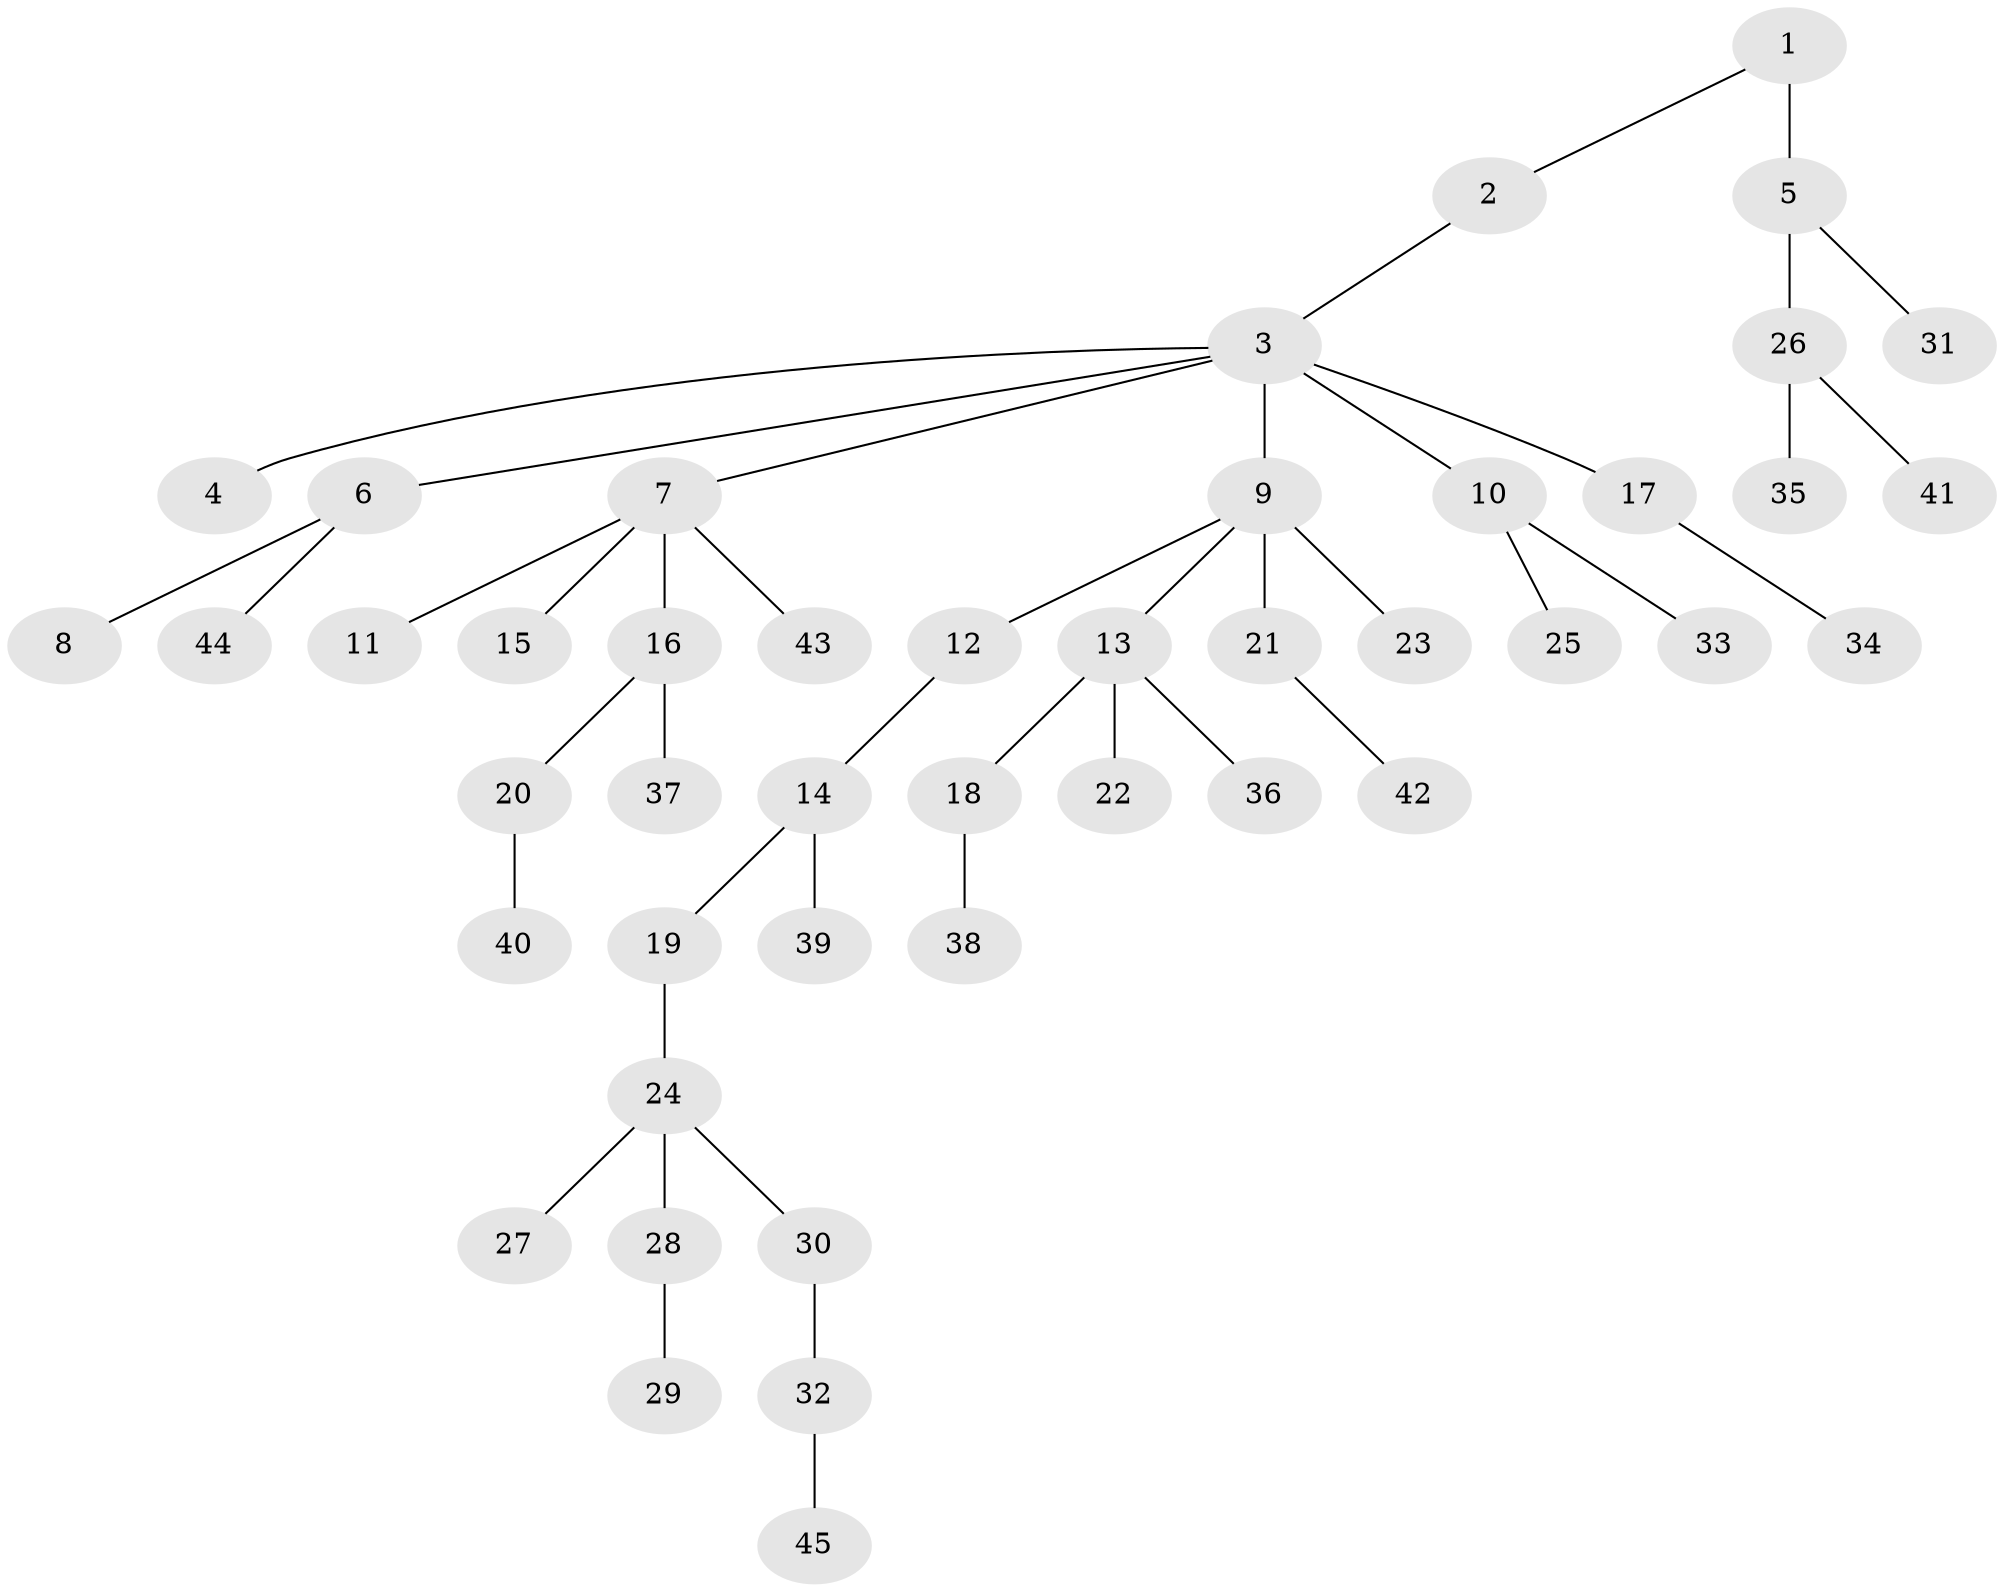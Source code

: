 // original degree distribution, {4: 0.06896551724137931, 3: 0.08045977011494253, 8: 0.011494252873563218, 2: 0.27586206896551724, 1: 0.5057471264367817, 6: 0.022988505747126436, 5: 0.034482758620689655}
// Generated by graph-tools (version 1.1) at 2025/36/03/09/25 02:36:36]
// undirected, 45 vertices, 44 edges
graph export_dot {
graph [start="1"]
  node [color=gray90,style=filled];
  1;
  2;
  3;
  4;
  5;
  6;
  7;
  8;
  9;
  10;
  11;
  12;
  13;
  14;
  15;
  16;
  17;
  18;
  19;
  20;
  21;
  22;
  23;
  24;
  25;
  26;
  27;
  28;
  29;
  30;
  31;
  32;
  33;
  34;
  35;
  36;
  37;
  38;
  39;
  40;
  41;
  42;
  43;
  44;
  45;
  1 -- 2 [weight=1.0];
  1 -- 5 [weight=2.0];
  2 -- 3 [weight=1.0];
  3 -- 4 [weight=1.0];
  3 -- 6 [weight=1.0];
  3 -- 7 [weight=1.0];
  3 -- 9 [weight=1.0];
  3 -- 10 [weight=1.0];
  3 -- 17 [weight=1.0];
  5 -- 26 [weight=1.0];
  5 -- 31 [weight=1.0];
  6 -- 8 [weight=1.0];
  6 -- 44 [weight=1.0];
  7 -- 11 [weight=1.0];
  7 -- 15 [weight=1.0];
  7 -- 16 [weight=1.0];
  7 -- 43 [weight=1.0];
  9 -- 12 [weight=1.0];
  9 -- 13 [weight=1.0];
  9 -- 21 [weight=1.0];
  9 -- 23 [weight=2.0];
  10 -- 25 [weight=1.0];
  10 -- 33 [weight=1.0];
  12 -- 14 [weight=1.0];
  13 -- 18 [weight=1.0];
  13 -- 22 [weight=1.0];
  13 -- 36 [weight=3.0];
  14 -- 19 [weight=1.0];
  14 -- 39 [weight=1.0];
  16 -- 20 [weight=2.0];
  16 -- 37 [weight=1.0];
  17 -- 34 [weight=1.0];
  18 -- 38 [weight=1.0];
  19 -- 24 [weight=2.0];
  20 -- 40 [weight=1.0];
  21 -- 42 [weight=2.0];
  24 -- 27 [weight=1.0];
  24 -- 28 [weight=1.0];
  24 -- 30 [weight=1.0];
  26 -- 35 [weight=1.0];
  26 -- 41 [weight=1.0];
  28 -- 29 [weight=1.0];
  30 -- 32 [weight=3.0];
  32 -- 45 [weight=1.0];
}
